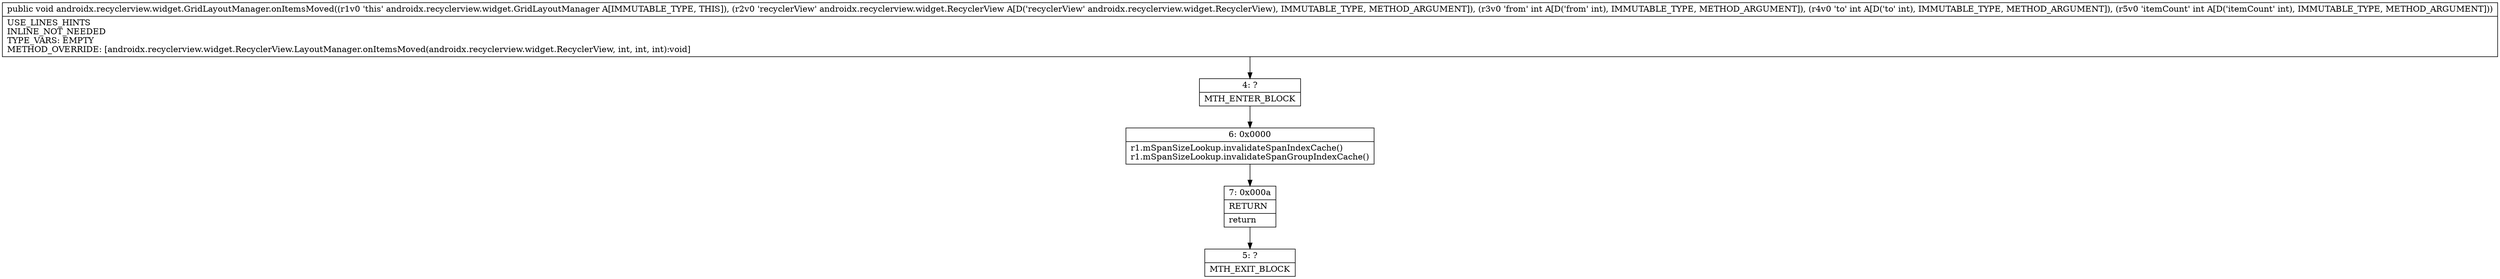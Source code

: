 digraph "CFG forandroidx.recyclerview.widget.GridLayoutManager.onItemsMoved(Landroidx\/recyclerview\/widget\/RecyclerView;III)V" {
Node_4 [shape=record,label="{4\:\ ?|MTH_ENTER_BLOCK\l}"];
Node_6 [shape=record,label="{6\:\ 0x0000|r1.mSpanSizeLookup.invalidateSpanIndexCache()\lr1.mSpanSizeLookup.invalidateSpanGroupIndexCache()\l}"];
Node_7 [shape=record,label="{7\:\ 0x000a|RETURN\l|return\l}"];
Node_5 [shape=record,label="{5\:\ ?|MTH_EXIT_BLOCK\l}"];
MethodNode[shape=record,label="{public void androidx.recyclerview.widget.GridLayoutManager.onItemsMoved((r1v0 'this' androidx.recyclerview.widget.GridLayoutManager A[IMMUTABLE_TYPE, THIS]), (r2v0 'recyclerView' androidx.recyclerview.widget.RecyclerView A[D('recyclerView' androidx.recyclerview.widget.RecyclerView), IMMUTABLE_TYPE, METHOD_ARGUMENT]), (r3v0 'from' int A[D('from' int), IMMUTABLE_TYPE, METHOD_ARGUMENT]), (r4v0 'to' int A[D('to' int), IMMUTABLE_TYPE, METHOD_ARGUMENT]), (r5v0 'itemCount' int A[D('itemCount' int), IMMUTABLE_TYPE, METHOD_ARGUMENT]))  | USE_LINES_HINTS\lINLINE_NOT_NEEDED\lTYPE_VARS: EMPTY\lMETHOD_OVERRIDE: [androidx.recyclerview.widget.RecyclerView.LayoutManager.onItemsMoved(androidx.recyclerview.widget.RecyclerView, int, int, int):void]\l}"];
MethodNode -> Node_4;Node_4 -> Node_6;
Node_6 -> Node_7;
Node_7 -> Node_5;
}

